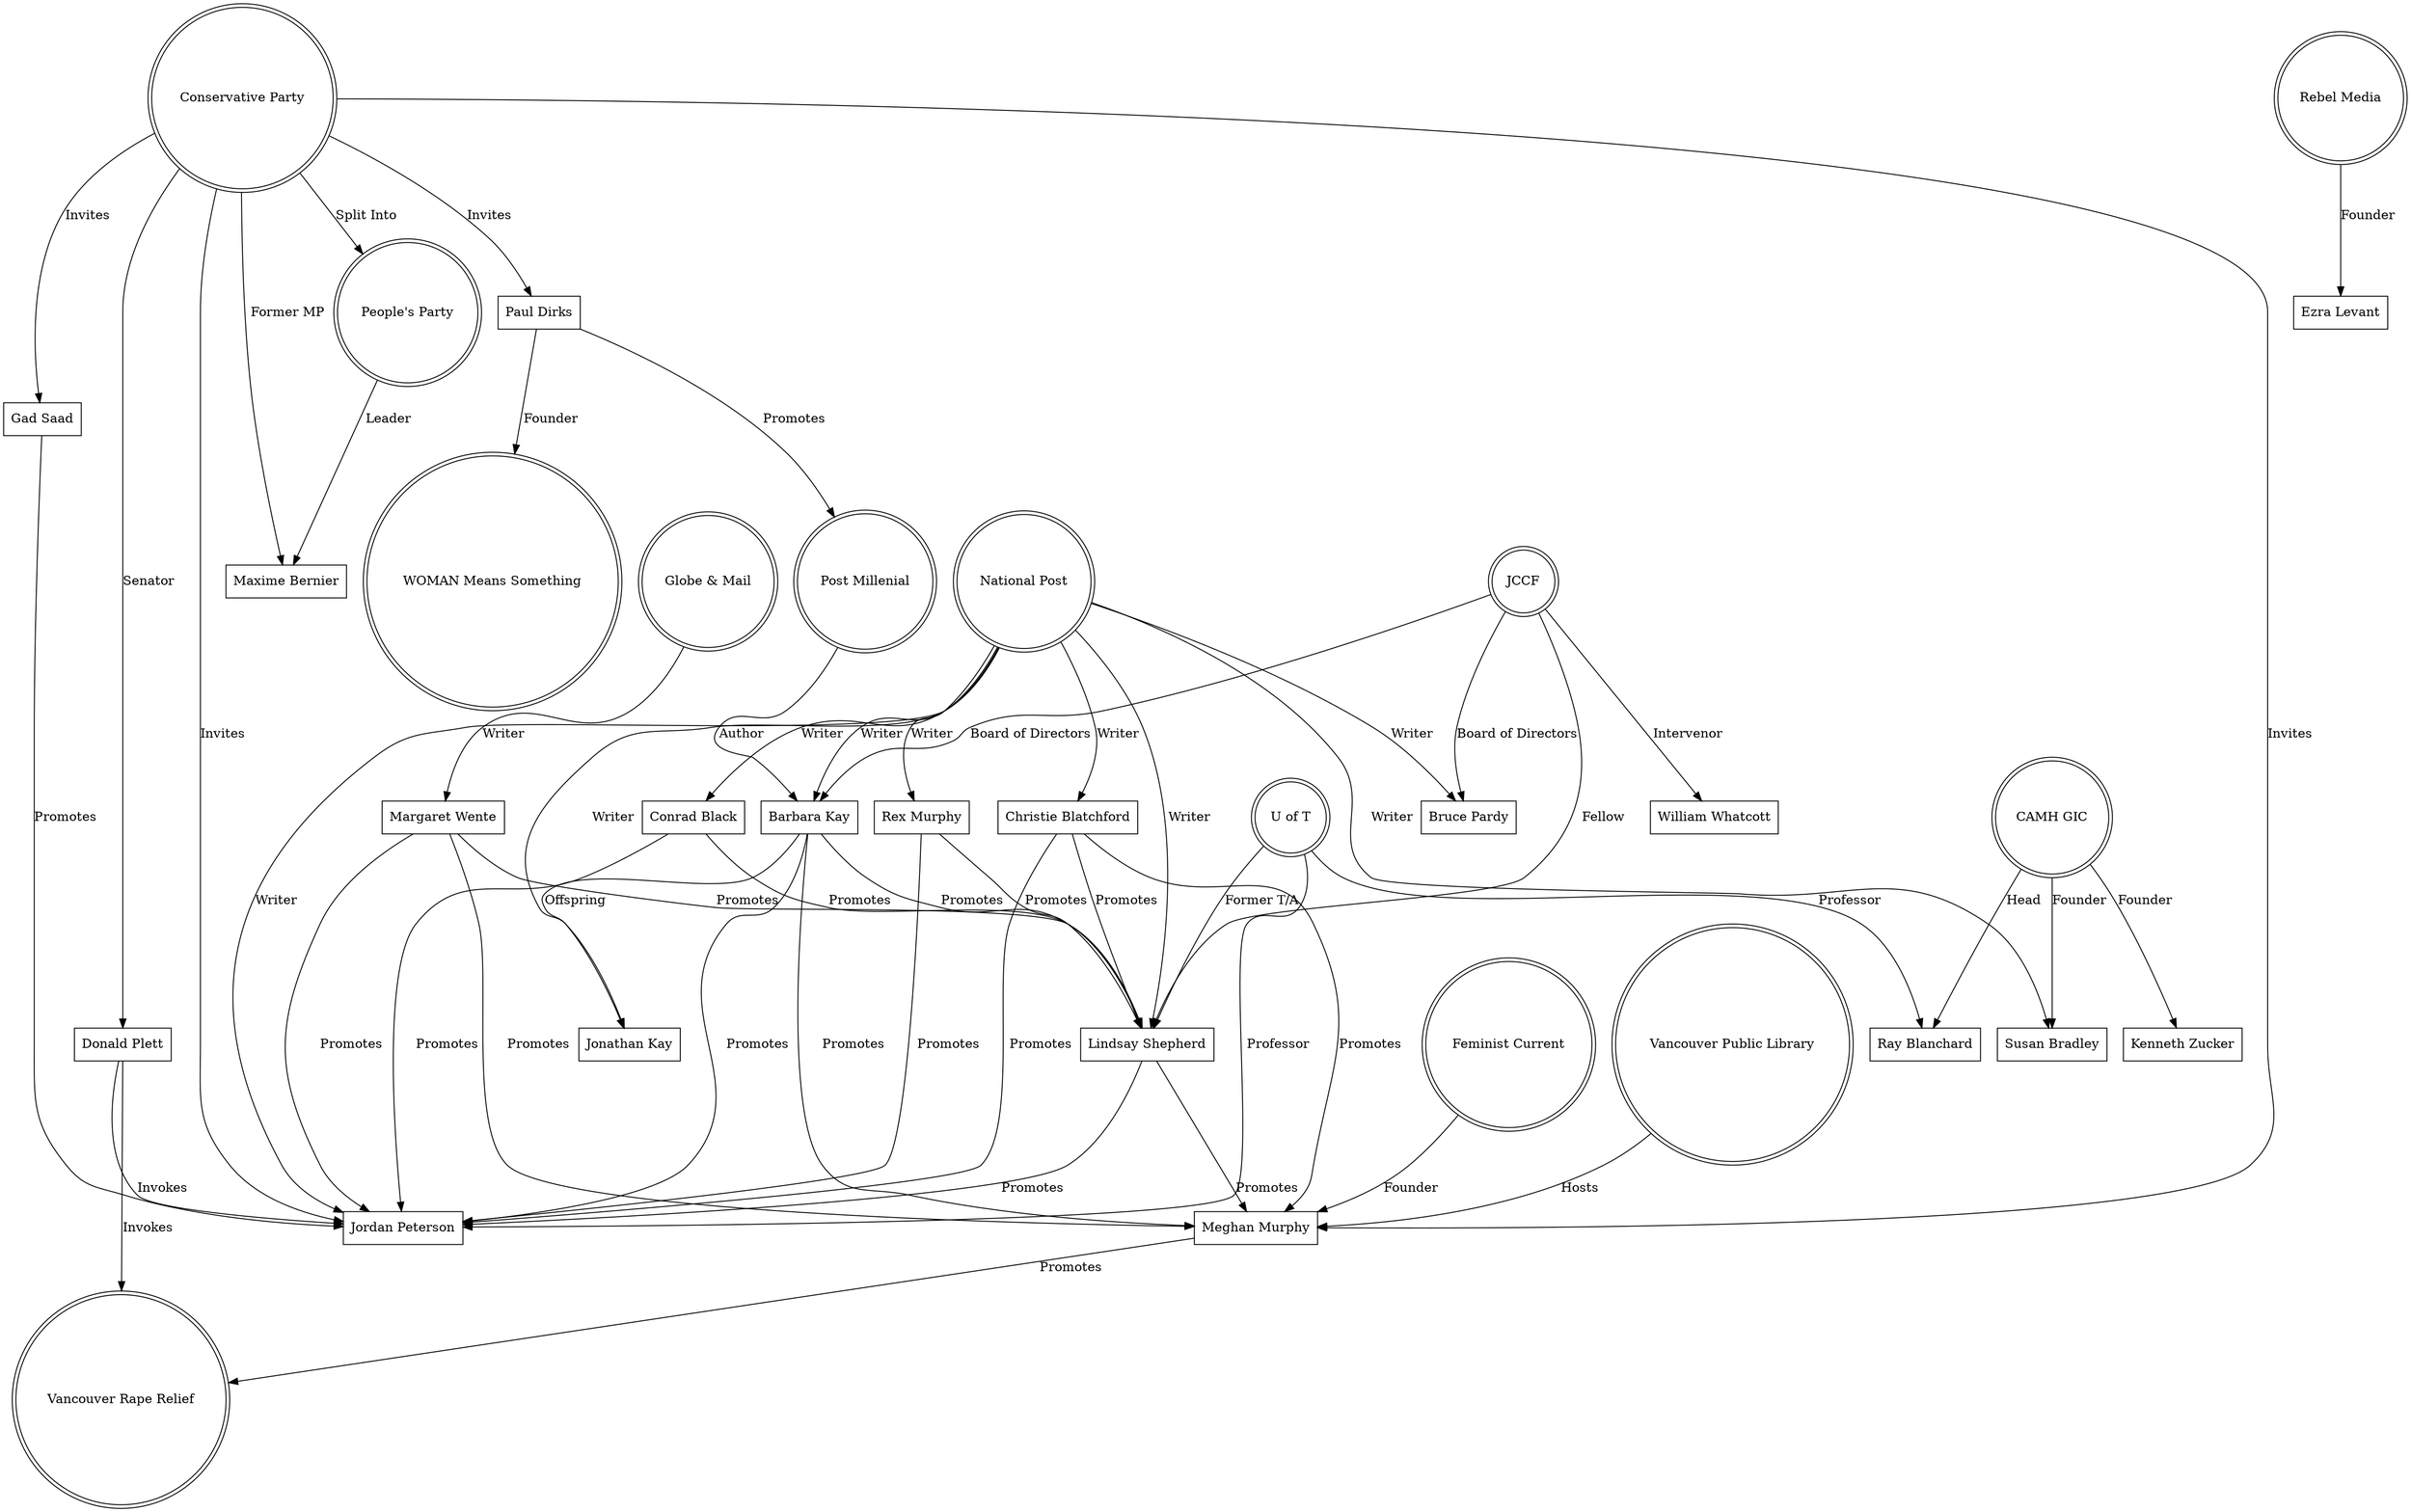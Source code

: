 digraph transphobes {
    node [shape = doublecircle]; "National Post" "JCCF" "Conservative Party" "Globe & Mail" "People's Party" "Post Millenial" "WOMAN Means Something" "Rebel Media" "CAMH GIC" "Vancouver Rape Relief" "Feminist Current" "Vancouver Public Library" "U of T";
    node [shape = rectangle];
    "Barbara Kay" -> "Jonathan Kay" [ label = "Offspring" ];
    "Barbara Kay" -> "Jordan Peterson" [ label = "Promotes" ];
    "Barbara Kay" -> "Lindsay Shepherd" [ label = "Promotes" ];
    "Barbara Kay" -> "Meghan Murphy" [ label = "Promotes" ];
    "CAMH GIC" -> "Kenneth Zucker" [ label = "Founder" ];
    "CAMH GIC" -> "Ray Blanchard" [ label = "Head" ];
    "CAMH GIC" -> "Susan Bradley" [ label = "Founder" ];
    "Christie Blatchford" -> "Jordan Peterson" [ label = "Promotes" ];
    "Christie Blatchford" -> "Lindsay Shepherd" [ label = "Promotes" ];
    "Christie Blatchford" -> "Meghan Murphy" [ label = "Promotes" ];
    "Conrad Black" -> "Jordan Peterson" [ label = "Promotes" ];
    "Conrad Black" -> "Lindsay Shepherd" [ label = "Promotes" ];
    "Conservative Party" -> "Donald Plett" [ label = "Senator" ];
    "Conservative Party" -> "Gad Saad" [ label = "Invites" ];
    "Conservative Party" -> "Jordan Peterson" [ label = "Invites" ];
    "Conservative Party" -> "Maxime Bernier" [ label = "Former MP" ];
    "Conservative Party" -> "Meghan Murphy" [ label = "Invites" ];
    "Conservative Party" -> "Paul Dirks" [ label = "Invites" ];
    "Conservative Party" -> "People's Party" [ label = "Split Into" ];
    "Donald Plett" -> "Jordan Peterson" [ label = "Invokes" ];
    "Donald Plett" -> "Vancouver Rape Relief" [ label = "Invokes" ];
    "Feminist Current" -> "Meghan Murphy" [ label = "Founder" ];
    "Gad Saad" -> "Jordan Peterson" [ label = "Promotes" ];
    "Globe & Mail" -> "Margaret Wente" [ label = "Writer" ];
    "JCCF" -> "Barbara Kay" [ label = "Board of Directors" ];
    "JCCF" -> "Bruce Pardy" [ label = "Board of Directors" ];
    "JCCF" -> "Lindsay Shepherd" [ label = "Fellow" ];
    "JCCF" -> "William Whatcott" [ label = "Intervenor" ]; 
    "Lindsay Shepherd" -> "Jordan Peterson" [ label = "Promotes" ];
    "Lindsay Shepherd" -> "Meghan Murphy" [ label = "Promotes" ];
    "Margaret Wente" -> "Jordan Peterson" [ label = "Promotes" ];
    "Margaret Wente" -> "Lindsay Shepherd" [ label = "Promotes" ];
    "Margaret Wente" -> "Meghan Murphy" [ label = "Promotes" ];
    "Meghan Murphy" -> "Vancouver Rape Relief" [ label = "Promotes" ]
    "National Post" -> "Barbara Kay" [ label = "Writer" ];
    "National Post" -> "Bruce Pardy" [ label = "Writer" ];
    "National Post" -> "Christie Blatchford" [ label = "Writer" ];
    "National Post" -> "Conrad Black" [ label = "Writer" ];
    "National Post" -> "Jonathan Kay" [ label = "Writer" ];
    "National Post" -> "Jordan Peterson" [ label = "Writer" ];
    "National Post" -> "Lindsay Shepherd" [ label = "Writer" ];
    "National Post" -> "Rex Murphy" [ label = "Writer" ];
    "National Post" -> "Susan Bradley" [ label = "Writer" ];
    "Paul Dirks" -> "Post Millenial" [ label = "Promotes" ];
    "Paul Dirks" -> "WOMAN Means Something" [ label = "Founder" ];
    "People's Party" -> "Maxime Bernier" [ label = "Leader" ];
    "Post Millenial" -> "Barbara Kay" [ label = "Author" ];
    "Rebel Media" -> "Ezra Levant" [ label = "Founder" ];
    "Rex Murphy" -> "Jordan Peterson" [ label = "Promotes" ];
    "Rex Murphy" -> "Lindsay Shepherd" [ label = "Promotes" ];
    "U of T" -> "Jordan Peterson" [ label = "Professor" ];
    "U of T" -> "Lindsay Shepherd" [ label = "Former T/A" ];
    "U of T" -> "Ray Blanchard" [ label = "Professor" ];
    "Vancouver Public Library" -> "Meghan Murphy" [ label = "Hosts" ];
}
